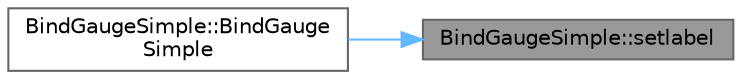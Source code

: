 digraph "BindGaugeSimple::setlabel"
{
 // LATEX_PDF_SIZE
  bgcolor="transparent";
  edge [fontname=Helvetica,fontsize=10,labelfontname=Helvetica,labelfontsize=10];
  node [fontname=Helvetica,fontsize=10,shape=box,height=0.2,width=0.4];
  rankdir="RL";
  Node1 [id="Node000001",label="BindGaugeSimple::setlabel",height=0.2,width=0.4,color="gray40", fillcolor="grey60", style="filled", fontcolor="black",tooltip="Set the label text."];
  Node1 -> Node2 [id="edge1_Node000001_Node000002",dir="back",color="steelblue1",style="solid",tooltip=" "];
  Node2 [id="Node000002",label="BindGaugeSimple::BindGauge\lSimple",height=0.2,width=0.4,color="grey40", fillcolor="white", style="filled",URL="$class_bind_gauge_simple.html#a77e675415dcba699bd0035de3ed31d89",tooltip="Constructor with a label parameter."];
}
